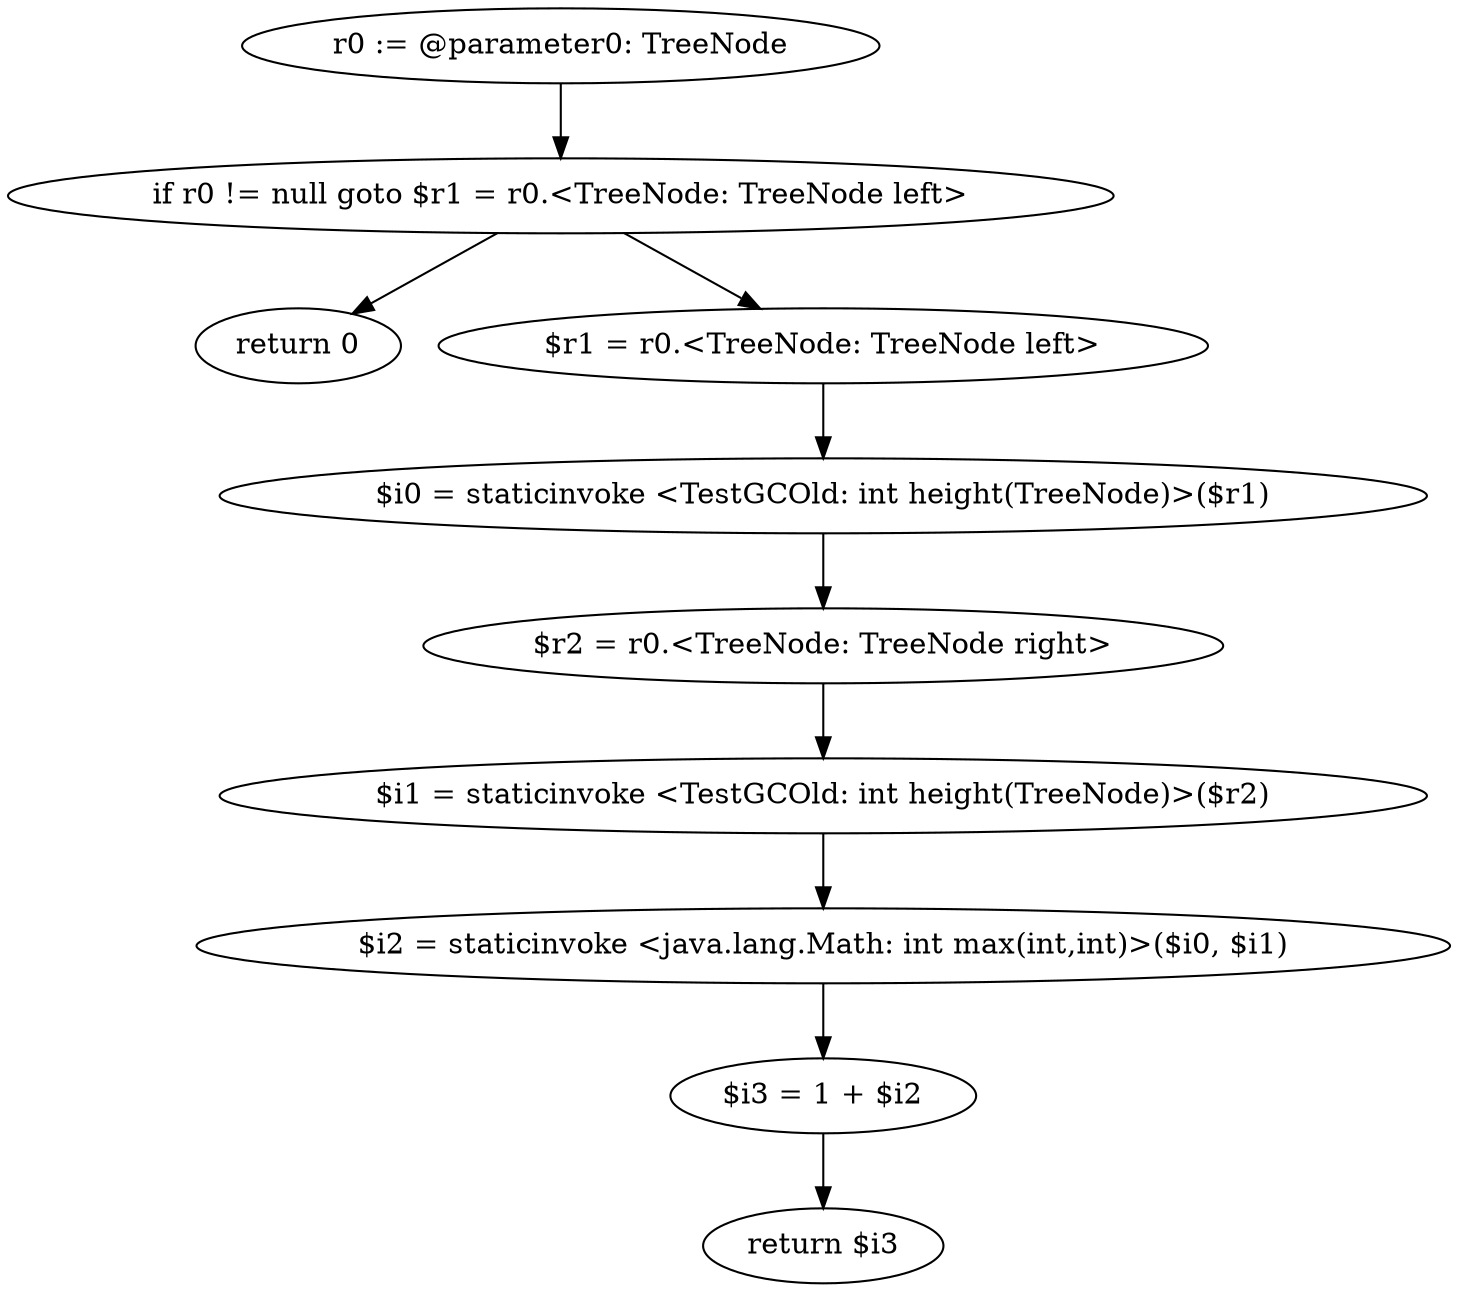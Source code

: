digraph "unitGraph" {
    "r0 := @parameter0: TreeNode"
    "if r0 != null goto $r1 = r0.<TreeNode: TreeNode left>"
    "return 0"
    "$r1 = r0.<TreeNode: TreeNode left>"
    "$i0 = staticinvoke <TestGCOld: int height(TreeNode)>($r1)"
    "$r2 = r0.<TreeNode: TreeNode right>"
    "$i1 = staticinvoke <TestGCOld: int height(TreeNode)>($r2)"
    "$i2 = staticinvoke <java.lang.Math: int max(int,int)>($i0, $i1)"
    "$i3 = 1 + $i2"
    "return $i3"
    "r0 := @parameter0: TreeNode"->"if r0 != null goto $r1 = r0.<TreeNode: TreeNode left>";
    "if r0 != null goto $r1 = r0.<TreeNode: TreeNode left>"->"return 0";
    "if r0 != null goto $r1 = r0.<TreeNode: TreeNode left>"->"$r1 = r0.<TreeNode: TreeNode left>";
    "$r1 = r0.<TreeNode: TreeNode left>"->"$i0 = staticinvoke <TestGCOld: int height(TreeNode)>($r1)";
    "$i0 = staticinvoke <TestGCOld: int height(TreeNode)>($r1)"->"$r2 = r0.<TreeNode: TreeNode right>";
    "$r2 = r0.<TreeNode: TreeNode right>"->"$i1 = staticinvoke <TestGCOld: int height(TreeNode)>($r2)";
    "$i1 = staticinvoke <TestGCOld: int height(TreeNode)>($r2)"->"$i2 = staticinvoke <java.lang.Math: int max(int,int)>($i0, $i1)";
    "$i2 = staticinvoke <java.lang.Math: int max(int,int)>($i0, $i1)"->"$i3 = 1 + $i2";
    "$i3 = 1 + $i2"->"return $i3";
}

